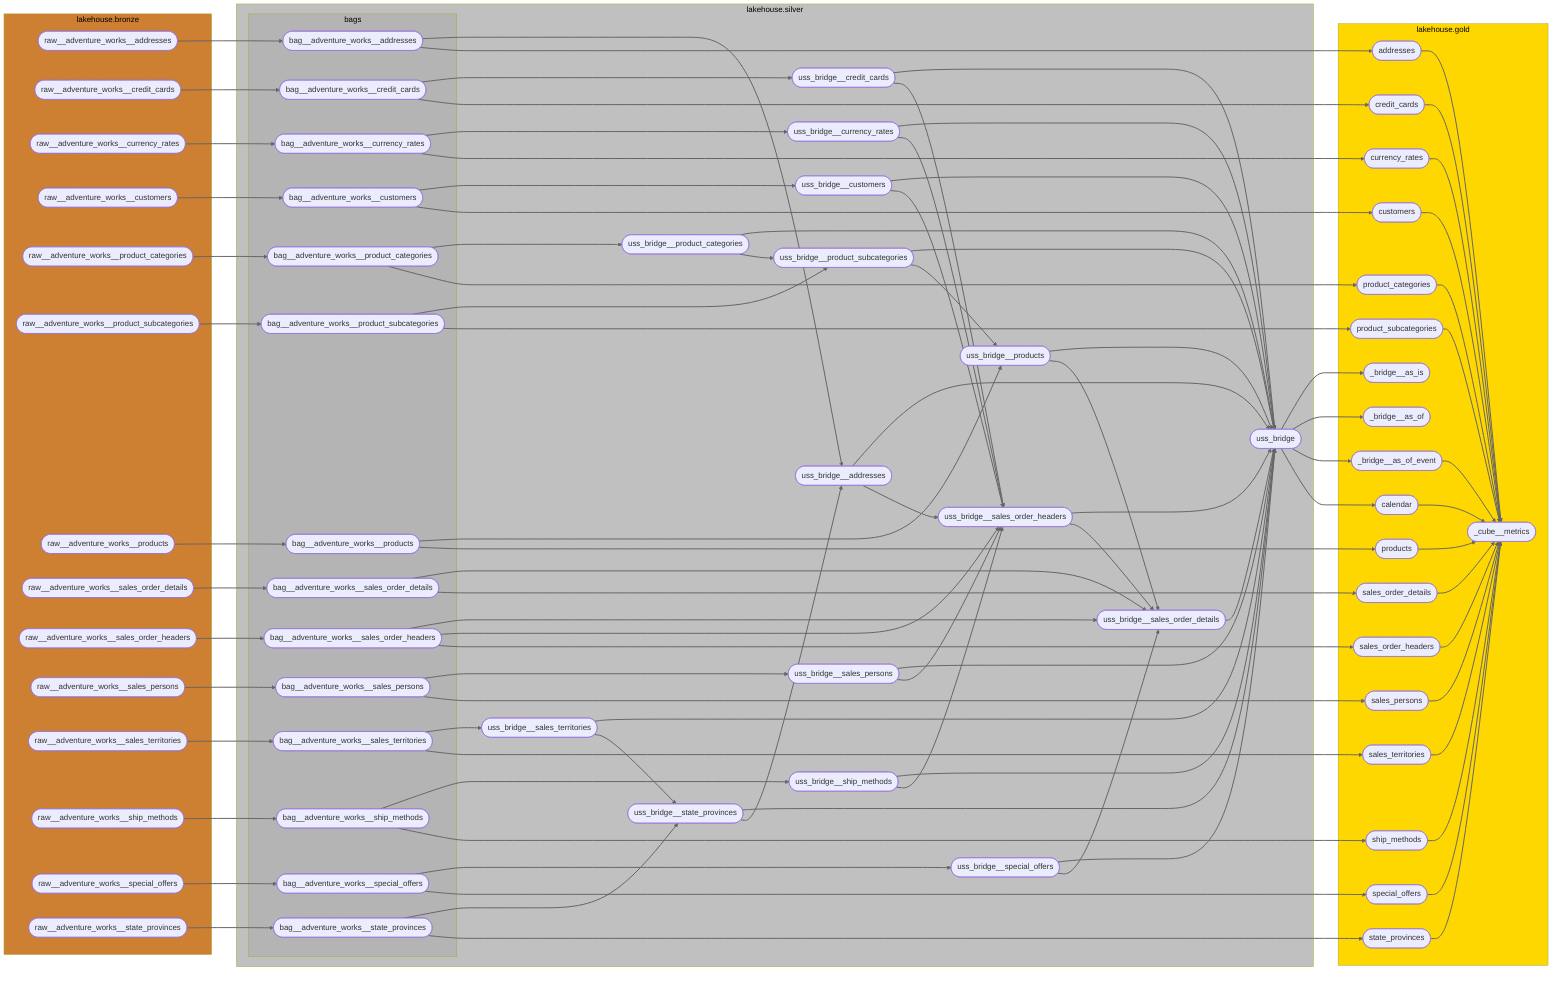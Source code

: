 flowchart LR
    subgraph lakehouse.bronze["lakehouse.bronze"]
        direction LR
        raw__adventure_works__addresses(["raw__adventure_works__addresses"])
        raw__adventure_works__credit_cards(["raw__adventure_works__credit_cards"])
        raw__adventure_works__currency_rates(["raw__adventure_works__currency_rates"])
        raw__adventure_works__customers(["raw__adventure_works__customers"])
        raw__adventure_works__product_categories(["raw__adventure_works__product_categories"])
        raw__adventure_works__product_subcategories(["raw__adventure_works__product_subcategories"])
        raw__adventure_works__products(["raw__adventure_works__products"])
        raw__adventure_works__sales_order_details(["raw__adventure_works__sales_order_details"])
        raw__adventure_works__sales_order_headers(["raw__adventure_works__sales_order_headers"])
        raw__adventure_works__sales_persons(["raw__adventure_works__sales_persons"])
        raw__adventure_works__sales_territories(["raw__adventure_works__sales_territories"])
        raw__adventure_works__ship_methods(["raw__adventure_works__ship_methods"])
        raw__adventure_works__special_offers(["raw__adventure_works__special_offers"])
        raw__adventure_works__state_provinces(["raw__adventure_works__state_provinces"])
    end

    subgraph lakehouse.silver["lakehouse.silver"]
        direction LR
        subgraph bags
          bag__adventure_works__addresses(["bag__adventure_works__addresses"])
          bag__adventure_works__credit_cards(["bag__adventure_works__credit_cards"])
          bag__adventure_works__currency_rates(["bag__adventure_works__currency_rates"])
          bag__adventure_works__customers(["bag__adventure_works__customers"])
          bag__adventure_works__product_categories(["bag__adventure_works__product_categories"])
          bag__adventure_works__product_subcategories(["bag__adventure_works__product_subcategories"])
          bag__adventure_works__products(["bag__adventure_works__products"])
          bag__adventure_works__sales_order_details(["bag__adventure_works__sales_order_details"])
          bag__adventure_works__sales_order_headers(["bag__adventure_works__sales_order_headers"])
          bag__adventure_works__sales_persons(["bag__adventure_works__sales_persons"])
          bag__adventure_works__sales_territories(["bag__adventure_works__sales_territories"])
          bag__adventure_works__ship_methods(["bag__adventure_works__ship_methods"])
          bag__adventure_works__special_offers(["bag__adventure_works__special_offers"])
          bag__adventure_works__state_provinces(["bag__adventure_works__state_provinces"])
        end
        uss_bridge(["uss_bridge"])
        uss_bridge__addresses(["uss_bridge__addresses"])
        uss_bridge__credit_cards(["uss_bridge__credit_cards"])
        uss_bridge__currency_rates(["uss_bridge__currency_rates"])
        uss_bridge__customers(["uss_bridge__customers"])
        uss_bridge__product_categories(["uss_bridge__product_categories"])
        uss_bridge__product_subcategories(["uss_bridge__product_subcategories"])
        uss_bridge__products(["uss_bridge__products"])
        uss_bridge__sales_order_details(["uss_bridge__sales_order_details"])
        uss_bridge__sales_order_headers(["uss_bridge__sales_order_headers"])
        uss_bridge__sales_persons(["uss_bridge__sales_persons"])
        uss_bridge__sales_territories(["uss_bridge__sales_territories"])
        uss_bridge__ship_methods(["uss_bridge__ship_methods"])
        uss_bridge__special_offers(["uss_bridge__special_offers"])
        uss_bridge__state_provinces(["uss_bridge__state_provinces"])
    end

    subgraph lakehouse.gold["lakehouse.gold"]
        direction LR
        _bridge__as_is(["_bridge__as_is"])
        _bridge__as_of(["_bridge__as_of"])
        _bridge__as_of_event(["_bridge__as_of_event"])
        _cube__metrics(["_cube__metrics"])
        addresses(["addresses"])
        calendar(["calendar"])
        credit_cards(["credit_cards"])
        currency_rates(["currency_rates"])
        customers(["customers"])
        product_categories(["product_categories"])
        product_subcategories(["product_subcategories"])
        products(["products"])
        sales_order_details(["sales_order_details"])
        sales_order_headers(["sales_order_headers"])
        sales_persons(["sales_persons"])
        sales_territories(["sales_territories"])
        ship_methods(["ship_methods"])
        special_offers(["special_offers"])
        state_provinces(["state_provinces"])
    end

    %% lakehouse.bronze -> lakehouse.silver
    raw__adventure_works__addresses --> bag__adventure_works__addresses
    raw__adventure_works__credit_cards --> bag__adventure_works__credit_cards
    raw__adventure_works__currency_rates --> bag__adventure_works__currency_rates
    raw__adventure_works__customers --> bag__adventure_works__customers
    raw__adventure_works__product_categories --> bag__adventure_works__product_categories
    raw__adventure_works__product_subcategories --> bag__adventure_works__product_subcategories
    raw__adventure_works__products --> bag__adventure_works__products
    raw__adventure_works__sales_order_details --> bag__adventure_works__sales_order_details
    raw__adventure_works__sales_order_headers --> bag__adventure_works__sales_order_headers
    raw__adventure_works__sales_persons --> bag__adventure_works__sales_persons
    raw__adventure_works__sales_territories --> bag__adventure_works__sales_territories
    raw__adventure_works__ship_methods --> bag__adventure_works__ship_methods
    raw__adventure_works__special_offers --> bag__adventure_works__special_offers
    raw__adventure_works__state_provinces --> bag__adventure_works__state_provinces

    %% lakehouse.silver -> lakehouse.silver
    bag__adventure_works__addresses --> uss_bridge__addresses
    bag__adventure_works__credit_cards --> uss_bridge__credit_cards
    bag__adventure_works__currency_rates --> uss_bridge__currency_rates
    bag__adventure_works__customers --> uss_bridge__customers
    bag__adventure_works__product_categories --> uss_bridge__product_categories
    bag__adventure_works__product_subcategories --> uss_bridge__product_subcategories
    bag__adventure_works__products --> uss_bridge__products
    bag__adventure_works__sales_order_details --> uss_bridge__sales_order_details
    bag__adventure_works__sales_order_headers --> uss_bridge__sales_order_details
    bag__adventure_works__sales_order_headers --> uss_bridge__sales_order_headers
    bag__adventure_works__sales_persons --> uss_bridge__sales_persons
    bag__adventure_works__sales_territories --> uss_bridge__sales_territories
    bag__adventure_works__ship_methods --> uss_bridge__ship_methods
    bag__adventure_works__special_offers --> uss_bridge__special_offers
    bag__adventure_works__state_provinces --> uss_bridge__state_provinces
    uss_bridge__addresses --> uss_bridge
    uss_bridge__addresses --> uss_bridge__sales_order_headers
    uss_bridge__credit_cards --> uss_bridge
    uss_bridge__credit_cards --> uss_bridge__sales_order_headers
    uss_bridge__currency_rates --> uss_bridge
    uss_bridge__currency_rates --> uss_bridge__sales_order_headers
    uss_bridge__customers --> uss_bridge
    uss_bridge__customers --> uss_bridge__sales_order_headers
    uss_bridge__product_categories --> uss_bridge
    uss_bridge__product_categories --> uss_bridge__product_subcategories
    uss_bridge__product_subcategories --> uss_bridge
    uss_bridge__product_subcategories --> uss_bridge__products
    uss_bridge__products --> uss_bridge
    uss_bridge__products --> uss_bridge__sales_order_details
    uss_bridge__sales_order_details --> uss_bridge
    uss_bridge__sales_order_headers --> uss_bridge
    uss_bridge__sales_order_headers --> uss_bridge__sales_order_details
    uss_bridge__sales_persons --> uss_bridge
    uss_bridge__sales_persons --> uss_bridge__sales_order_headers
    uss_bridge__sales_territories --> uss_bridge
    uss_bridge__sales_territories --> uss_bridge__state_provinces
    uss_bridge__ship_methods --> uss_bridge
    uss_bridge__ship_methods --> uss_bridge__sales_order_headers
    uss_bridge__special_offers --> uss_bridge
    uss_bridge__special_offers --> uss_bridge__sales_order_details
    uss_bridge__state_provinces --> uss_bridge
    uss_bridge__state_provinces --> uss_bridge__addresses

    %% lakehouse.silver -> lakehouse.gold
    bag__adventure_works__addresses --> addresses
    bag__adventure_works__credit_cards --> credit_cards
    bag__adventure_works__currency_rates --> currency_rates
    bag__adventure_works__customers --> customers
    bag__adventure_works__product_categories --> product_categories
    bag__adventure_works__product_subcategories --> product_subcategories
    bag__adventure_works__products --> products
    bag__adventure_works__sales_order_details --> sales_order_details
    bag__adventure_works__sales_order_headers --> sales_order_headers
    bag__adventure_works__sales_persons --> sales_persons
    bag__adventure_works__sales_territories --> sales_territories
    bag__adventure_works__ship_methods --> ship_methods
    bag__adventure_works__special_offers --> special_offers
    bag__adventure_works__state_provinces --> state_provinces
    uss_bridge --> _bridge__as_is
    uss_bridge --> _bridge__as_of
    uss_bridge --> _bridge__as_of_event
    uss_bridge --> calendar

    _bridge__as_of_event --> _cube__metrics
    addresses --> _cube__metrics
    calendar --> _cube__metrics
    credit_cards --> _cube__metrics
    currency_rates --> _cube__metrics
    customers --> _cube__metrics
    product_categories --> _cube__metrics
    product_subcategories --> _cube__metrics
    products --> _cube__metrics
    sales_order_details --> _cube__metrics
    sales_order_headers --> _cube__metrics
    sales_persons --> _cube__metrics
    sales_territories --> _cube__metrics
    ship_methods --> _cube__metrics
    special_offers --> _cube__metrics
    state_provinces --> _cube__metrics

    
    linkStyle default stroke:#666,stroke-width:2px

    %% Bronze shades
    classDef bronze_classic fill:#CD7F32,color:black
    classDef bronze_dark fill:#B87333,color:black
    classDef bronze_light fill:#E09756,color:black
    classDef bronze_antique fill:#966B47,color:black
    
    %% Silver shades
    classDef silver_classic fill:#C0C0C0,color:black
    classDef silver_dark fill:#A8A8A8,color:black
    classDef silver_light fill:#D8D8D8,color:black
    classDef silver_antique fill:#B4B4B4,color:black
    
    %% Gold shades
    classDef gold_classic fill:#FFD700,color:black
    classDef gold_dark fill:#DAA520,color:black
    classDef gold_light fill:#FFE55C,color:black
    classDef gold_antique fill:#CFB53B,color:black

    class lakehouse.bronze bronze_classic

    class lakehouse.silver silver_classic
    class bags silver_antique

    class lakehouse.gold gold_classic